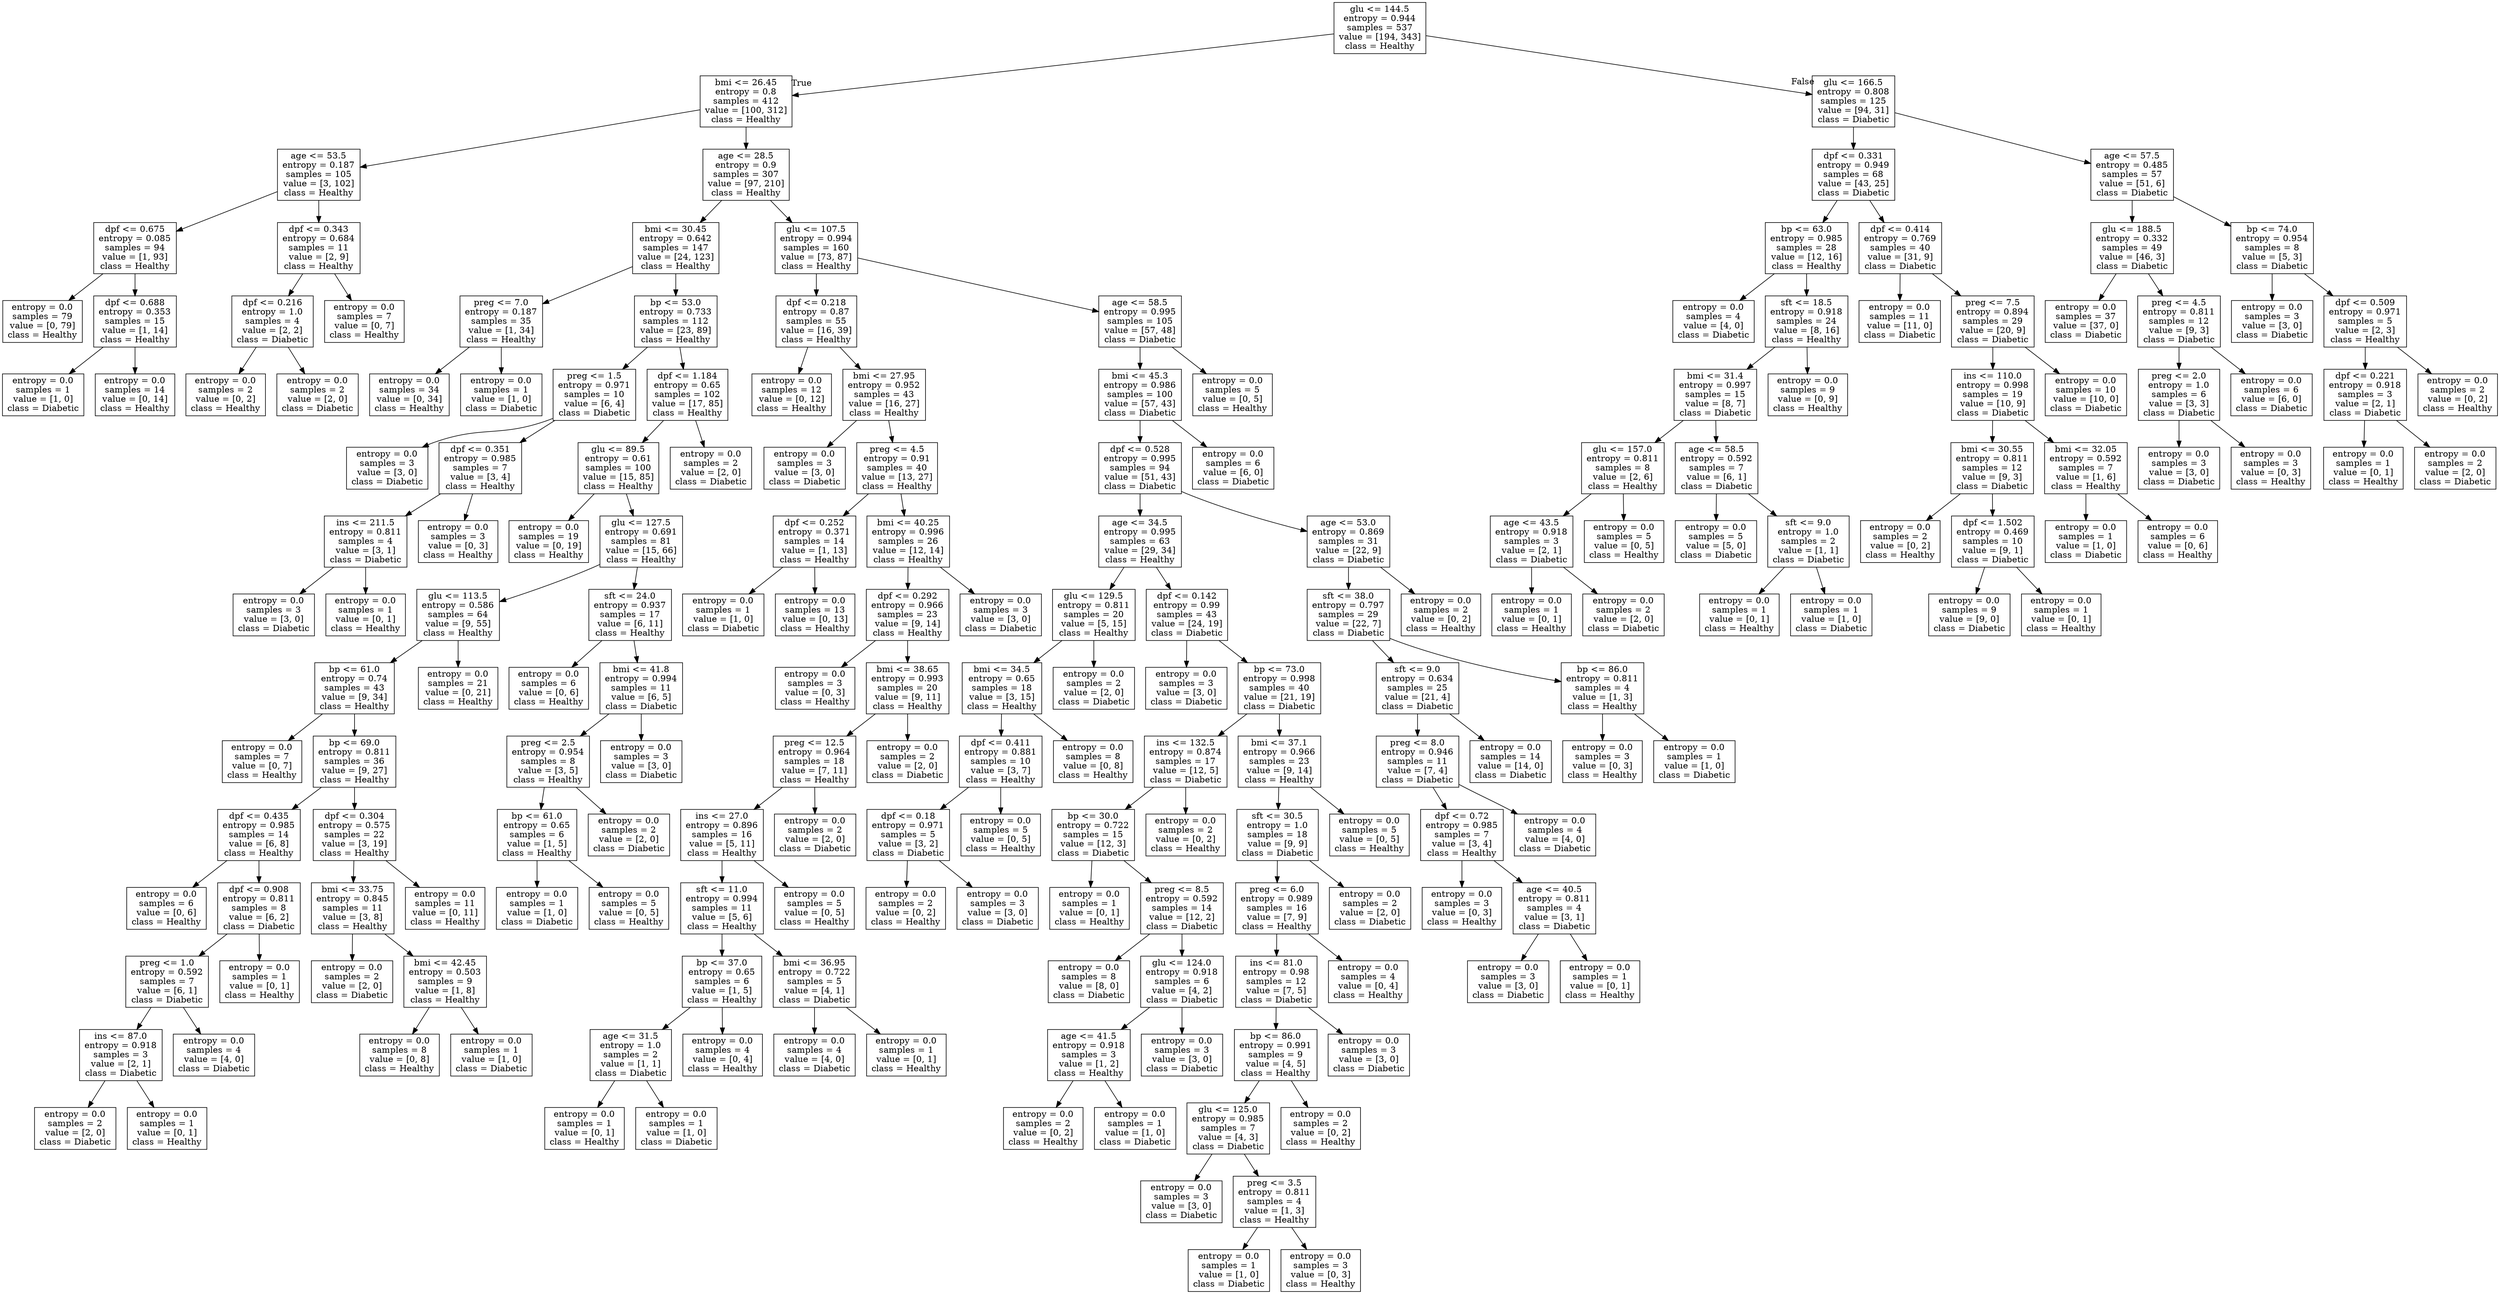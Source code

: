 digraph Tree {
node [shape=box] ;
0 [label="glu <= 144.5\nentropy = 0.944\nsamples = 537\nvalue = [194, 343]\nclass = Healthy"] ;
1 [label="bmi <= 26.45\nentropy = 0.8\nsamples = 412\nvalue = [100, 312]\nclass = Healthy"] ;
0 -> 1 [labeldistance=2.5, labelangle=45, headlabel="True"] ;
2 [label="age <= 53.5\nentropy = 0.187\nsamples = 105\nvalue = [3, 102]\nclass = Healthy"] ;
1 -> 2 ;
3 [label="dpf <= 0.675\nentropy = 0.085\nsamples = 94\nvalue = [1, 93]\nclass = Healthy"] ;
2 -> 3 ;
4 [label="entropy = 0.0\nsamples = 79\nvalue = [0, 79]\nclass = Healthy"] ;
3 -> 4 ;
5 [label="dpf <= 0.688\nentropy = 0.353\nsamples = 15\nvalue = [1, 14]\nclass = Healthy"] ;
3 -> 5 ;
6 [label="entropy = 0.0\nsamples = 1\nvalue = [1, 0]\nclass = Diabetic"] ;
5 -> 6 ;
7 [label="entropy = 0.0\nsamples = 14\nvalue = [0, 14]\nclass = Healthy"] ;
5 -> 7 ;
8 [label="dpf <= 0.343\nentropy = 0.684\nsamples = 11\nvalue = [2, 9]\nclass = Healthy"] ;
2 -> 8 ;
9 [label="dpf <= 0.216\nentropy = 1.0\nsamples = 4\nvalue = [2, 2]\nclass = Diabetic"] ;
8 -> 9 ;
10 [label="entropy = 0.0\nsamples = 2\nvalue = [0, 2]\nclass = Healthy"] ;
9 -> 10 ;
11 [label="entropy = 0.0\nsamples = 2\nvalue = [2, 0]\nclass = Diabetic"] ;
9 -> 11 ;
12 [label="entropy = 0.0\nsamples = 7\nvalue = [0, 7]\nclass = Healthy"] ;
8 -> 12 ;
13 [label="age <= 28.5\nentropy = 0.9\nsamples = 307\nvalue = [97, 210]\nclass = Healthy"] ;
1 -> 13 ;
14 [label="bmi <= 30.45\nentropy = 0.642\nsamples = 147\nvalue = [24, 123]\nclass = Healthy"] ;
13 -> 14 ;
15 [label="preg <= 7.0\nentropy = 0.187\nsamples = 35\nvalue = [1, 34]\nclass = Healthy"] ;
14 -> 15 ;
16 [label="entropy = 0.0\nsamples = 34\nvalue = [0, 34]\nclass = Healthy"] ;
15 -> 16 ;
17 [label="entropy = 0.0\nsamples = 1\nvalue = [1, 0]\nclass = Diabetic"] ;
15 -> 17 ;
18 [label="bp <= 53.0\nentropy = 0.733\nsamples = 112\nvalue = [23, 89]\nclass = Healthy"] ;
14 -> 18 ;
19 [label="preg <= 1.5\nentropy = 0.971\nsamples = 10\nvalue = [6, 4]\nclass = Diabetic"] ;
18 -> 19 ;
20 [label="entropy = 0.0\nsamples = 3\nvalue = [3, 0]\nclass = Diabetic"] ;
19 -> 20 ;
21 [label="dpf <= 0.351\nentropy = 0.985\nsamples = 7\nvalue = [3, 4]\nclass = Healthy"] ;
19 -> 21 ;
22 [label="ins <= 211.5\nentropy = 0.811\nsamples = 4\nvalue = [3, 1]\nclass = Diabetic"] ;
21 -> 22 ;
23 [label="entropy = 0.0\nsamples = 3\nvalue = [3, 0]\nclass = Diabetic"] ;
22 -> 23 ;
24 [label="entropy = 0.0\nsamples = 1\nvalue = [0, 1]\nclass = Healthy"] ;
22 -> 24 ;
25 [label="entropy = 0.0\nsamples = 3\nvalue = [0, 3]\nclass = Healthy"] ;
21 -> 25 ;
26 [label="dpf <= 1.184\nentropy = 0.65\nsamples = 102\nvalue = [17, 85]\nclass = Healthy"] ;
18 -> 26 ;
27 [label="glu <= 89.5\nentropy = 0.61\nsamples = 100\nvalue = [15, 85]\nclass = Healthy"] ;
26 -> 27 ;
28 [label="entropy = 0.0\nsamples = 19\nvalue = [0, 19]\nclass = Healthy"] ;
27 -> 28 ;
29 [label="glu <= 127.5\nentropy = 0.691\nsamples = 81\nvalue = [15, 66]\nclass = Healthy"] ;
27 -> 29 ;
30 [label="glu <= 113.5\nentropy = 0.586\nsamples = 64\nvalue = [9, 55]\nclass = Healthy"] ;
29 -> 30 ;
31 [label="bp <= 61.0\nentropy = 0.74\nsamples = 43\nvalue = [9, 34]\nclass = Healthy"] ;
30 -> 31 ;
32 [label="entropy = 0.0\nsamples = 7\nvalue = [0, 7]\nclass = Healthy"] ;
31 -> 32 ;
33 [label="bp <= 69.0\nentropy = 0.811\nsamples = 36\nvalue = [9, 27]\nclass = Healthy"] ;
31 -> 33 ;
34 [label="dpf <= 0.435\nentropy = 0.985\nsamples = 14\nvalue = [6, 8]\nclass = Healthy"] ;
33 -> 34 ;
35 [label="entropy = 0.0\nsamples = 6\nvalue = [0, 6]\nclass = Healthy"] ;
34 -> 35 ;
36 [label="dpf <= 0.908\nentropy = 0.811\nsamples = 8\nvalue = [6, 2]\nclass = Diabetic"] ;
34 -> 36 ;
37 [label="preg <= 1.0\nentropy = 0.592\nsamples = 7\nvalue = [6, 1]\nclass = Diabetic"] ;
36 -> 37 ;
38 [label="ins <= 87.0\nentropy = 0.918\nsamples = 3\nvalue = [2, 1]\nclass = Diabetic"] ;
37 -> 38 ;
39 [label="entropy = 0.0\nsamples = 2\nvalue = [2, 0]\nclass = Diabetic"] ;
38 -> 39 ;
40 [label="entropy = 0.0\nsamples = 1\nvalue = [0, 1]\nclass = Healthy"] ;
38 -> 40 ;
41 [label="entropy = 0.0\nsamples = 4\nvalue = [4, 0]\nclass = Diabetic"] ;
37 -> 41 ;
42 [label="entropy = 0.0\nsamples = 1\nvalue = [0, 1]\nclass = Healthy"] ;
36 -> 42 ;
43 [label="dpf <= 0.304\nentropy = 0.575\nsamples = 22\nvalue = [3, 19]\nclass = Healthy"] ;
33 -> 43 ;
44 [label="bmi <= 33.75\nentropy = 0.845\nsamples = 11\nvalue = [3, 8]\nclass = Healthy"] ;
43 -> 44 ;
45 [label="entropy = 0.0\nsamples = 2\nvalue = [2, 0]\nclass = Diabetic"] ;
44 -> 45 ;
46 [label="bmi <= 42.45\nentropy = 0.503\nsamples = 9\nvalue = [1, 8]\nclass = Healthy"] ;
44 -> 46 ;
47 [label="entropy = 0.0\nsamples = 8\nvalue = [0, 8]\nclass = Healthy"] ;
46 -> 47 ;
48 [label="entropy = 0.0\nsamples = 1\nvalue = [1, 0]\nclass = Diabetic"] ;
46 -> 48 ;
49 [label="entropy = 0.0\nsamples = 11\nvalue = [0, 11]\nclass = Healthy"] ;
43 -> 49 ;
50 [label="entropy = 0.0\nsamples = 21\nvalue = [0, 21]\nclass = Healthy"] ;
30 -> 50 ;
51 [label="sft <= 24.0\nentropy = 0.937\nsamples = 17\nvalue = [6, 11]\nclass = Healthy"] ;
29 -> 51 ;
52 [label="entropy = 0.0\nsamples = 6\nvalue = [0, 6]\nclass = Healthy"] ;
51 -> 52 ;
53 [label="bmi <= 41.8\nentropy = 0.994\nsamples = 11\nvalue = [6, 5]\nclass = Diabetic"] ;
51 -> 53 ;
54 [label="preg <= 2.5\nentropy = 0.954\nsamples = 8\nvalue = [3, 5]\nclass = Healthy"] ;
53 -> 54 ;
55 [label="bp <= 61.0\nentropy = 0.65\nsamples = 6\nvalue = [1, 5]\nclass = Healthy"] ;
54 -> 55 ;
56 [label="entropy = 0.0\nsamples = 1\nvalue = [1, 0]\nclass = Diabetic"] ;
55 -> 56 ;
57 [label="entropy = 0.0\nsamples = 5\nvalue = [0, 5]\nclass = Healthy"] ;
55 -> 57 ;
58 [label="entropy = 0.0\nsamples = 2\nvalue = [2, 0]\nclass = Diabetic"] ;
54 -> 58 ;
59 [label="entropy = 0.0\nsamples = 3\nvalue = [3, 0]\nclass = Diabetic"] ;
53 -> 59 ;
60 [label="entropy = 0.0\nsamples = 2\nvalue = [2, 0]\nclass = Diabetic"] ;
26 -> 60 ;
61 [label="glu <= 107.5\nentropy = 0.994\nsamples = 160\nvalue = [73, 87]\nclass = Healthy"] ;
13 -> 61 ;
62 [label="dpf <= 0.218\nentropy = 0.87\nsamples = 55\nvalue = [16, 39]\nclass = Healthy"] ;
61 -> 62 ;
63 [label="entropy = 0.0\nsamples = 12\nvalue = [0, 12]\nclass = Healthy"] ;
62 -> 63 ;
64 [label="bmi <= 27.95\nentropy = 0.952\nsamples = 43\nvalue = [16, 27]\nclass = Healthy"] ;
62 -> 64 ;
65 [label="entropy = 0.0\nsamples = 3\nvalue = [3, 0]\nclass = Diabetic"] ;
64 -> 65 ;
66 [label="preg <= 4.5\nentropy = 0.91\nsamples = 40\nvalue = [13, 27]\nclass = Healthy"] ;
64 -> 66 ;
67 [label="dpf <= 0.252\nentropy = 0.371\nsamples = 14\nvalue = [1, 13]\nclass = Healthy"] ;
66 -> 67 ;
68 [label="entropy = 0.0\nsamples = 1\nvalue = [1, 0]\nclass = Diabetic"] ;
67 -> 68 ;
69 [label="entropy = 0.0\nsamples = 13\nvalue = [0, 13]\nclass = Healthy"] ;
67 -> 69 ;
70 [label="bmi <= 40.25\nentropy = 0.996\nsamples = 26\nvalue = [12, 14]\nclass = Healthy"] ;
66 -> 70 ;
71 [label="dpf <= 0.292\nentropy = 0.966\nsamples = 23\nvalue = [9, 14]\nclass = Healthy"] ;
70 -> 71 ;
72 [label="entropy = 0.0\nsamples = 3\nvalue = [0, 3]\nclass = Healthy"] ;
71 -> 72 ;
73 [label="bmi <= 38.65\nentropy = 0.993\nsamples = 20\nvalue = [9, 11]\nclass = Healthy"] ;
71 -> 73 ;
74 [label="preg <= 12.5\nentropy = 0.964\nsamples = 18\nvalue = [7, 11]\nclass = Healthy"] ;
73 -> 74 ;
75 [label="ins <= 27.0\nentropy = 0.896\nsamples = 16\nvalue = [5, 11]\nclass = Healthy"] ;
74 -> 75 ;
76 [label="sft <= 11.0\nentropy = 0.994\nsamples = 11\nvalue = [5, 6]\nclass = Healthy"] ;
75 -> 76 ;
77 [label="bp <= 37.0\nentropy = 0.65\nsamples = 6\nvalue = [1, 5]\nclass = Healthy"] ;
76 -> 77 ;
78 [label="age <= 31.5\nentropy = 1.0\nsamples = 2\nvalue = [1, 1]\nclass = Diabetic"] ;
77 -> 78 ;
79 [label="entropy = 0.0\nsamples = 1\nvalue = [0, 1]\nclass = Healthy"] ;
78 -> 79 ;
80 [label="entropy = 0.0\nsamples = 1\nvalue = [1, 0]\nclass = Diabetic"] ;
78 -> 80 ;
81 [label="entropy = 0.0\nsamples = 4\nvalue = [0, 4]\nclass = Healthy"] ;
77 -> 81 ;
82 [label="bmi <= 36.95\nentropy = 0.722\nsamples = 5\nvalue = [4, 1]\nclass = Diabetic"] ;
76 -> 82 ;
83 [label="entropy = 0.0\nsamples = 4\nvalue = [4, 0]\nclass = Diabetic"] ;
82 -> 83 ;
84 [label="entropy = 0.0\nsamples = 1\nvalue = [0, 1]\nclass = Healthy"] ;
82 -> 84 ;
85 [label="entropy = 0.0\nsamples = 5\nvalue = [0, 5]\nclass = Healthy"] ;
75 -> 85 ;
86 [label="entropy = 0.0\nsamples = 2\nvalue = [2, 0]\nclass = Diabetic"] ;
74 -> 86 ;
87 [label="entropy = 0.0\nsamples = 2\nvalue = [2, 0]\nclass = Diabetic"] ;
73 -> 87 ;
88 [label="entropy = 0.0\nsamples = 3\nvalue = [3, 0]\nclass = Diabetic"] ;
70 -> 88 ;
89 [label="age <= 58.5\nentropy = 0.995\nsamples = 105\nvalue = [57, 48]\nclass = Diabetic"] ;
61 -> 89 ;
90 [label="bmi <= 45.3\nentropy = 0.986\nsamples = 100\nvalue = [57, 43]\nclass = Diabetic"] ;
89 -> 90 ;
91 [label="dpf <= 0.528\nentropy = 0.995\nsamples = 94\nvalue = [51, 43]\nclass = Diabetic"] ;
90 -> 91 ;
92 [label="age <= 34.5\nentropy = 0.995\nsamples = 63\nvalue = [29, 34]\nclass = Healthy"] ;
91 -> 92 ;
93 [label="glu <= 129.5\nentropy = 0.811\nsamples = 20\nvalue = [5, 15]\nclass = Healthy"] ;
92 -> 93 ;
94 [label="bmi <= 34.5\nentropy = 0.65\nsamples = 18\nvalue = [3, 15]\nclass = Healthy"] ;
93 -> 94 ;
95 [label="dpf <= 0.411\nentropy = 0.881\nsamples = 10\nvalue = [3, 7]\nclass = Healthy"] ;
94 -> 95 ;
96 [label="dpf <= 0.18\nentropy = 0.971\nsamples = 5\nvalue = [3, 2]\nclass = Diabetic"] ;
95 -> 96 ;
97 [label="entropy = 0.0\nsamples = 2\nvalue = [0, 2]\nclass = Healthy"] ;
96 -> 97 ;
98 [label="entropy = 0.0\nsamples = 3\nvalue = [3, 0]\nclass = Diabetic"] ;
96 -> 98 ;
99 [label="entropy = 0.0\nsamples = 5\nvalue = [0, 5]\nclass = Healthy"] ;
95 -> 99 ;
100 [label="entropy = 0.0\nsamples = 8\nvalue = [0, 8]\nclass = Healthy"] ;
94 -> 100 ;
101 [label="entropy = 0.0\nsamples = 2\nvalue = [2, 0]\nclass = Diabetic"] ;
93 -> 101 ;
102 [label="dpf <= 0.142\nentropy = 0.99\nsamples = 43\nvalue = [24, 19]\nclass = Diabetic"] ;
92 -> 102 ;
103 [label="entropy = 0.0\nsamples = 3\nvalue = [3, 0]\nclass = Diabetic"] ;
102 -> 103 ;
104 [label="bp <= 73.0\nentropy = 0.998\nsamples = 40\nvalue = [21, 19]\nclass = Diabetic"] ;
102 -> 104 ;
105 [label="ins <= 132.5\nentropy = 0.874\nsamples = 17\nvalue = [12, 5]\nclass = Diabetic"] ;
104 -> 105 ;
106 [label="bp <= 30.0\nentropy = 0.722\nsamples = 15\nvalue = [12, 3]\nclass = Diabetic"] ;
105 -> 106 ;
107 [label="entropy = 0.0\nsamples = 1\nvalue = [0, 1]\nclass = Healthy"] ;
106 -> 107 ;
108 [label="preg <= 8.5\nentropy = 0.592\nsamples = 14\nvalue = [12, 2]\nclass = Diabetic"] ;
106 -> 108 ;
109 [label="entropy = 0.0\nsamples = 8\nvalue = [8, 0]\nclass = Diabetic"] ;
108 -> 109 ;
110 [label="glu <= 124.0\nentropy = 0.918\nsamples = 6\nvalue = [4, 2]\nclass = Diabetic"] ;
108 -> 110 ;
111 [label="age <= 41.5\nentropy = 0.918\nsamples = 3\nvalue = [1, 2]\nclass = Healthy"] ;
110 -> 111 ;
112 [label="entropy = 0.0\nsamples = 2\nvalue = [0, 2]\nclass = Healthy"] ;
111 -> 112 ;
113 [label="entropy = 0.0\nsamples = 1\nvalue = [1, 0]\nclass = Diabetic"] ;
111 -> 113 ;
114 [label="entropy = 0.0\nsamples = 3\nvalue = [3, 0]\nclass = Diabetic"] ;
110 -> 114 ;
115 [label="entropy = 0.0\nsamples = 2\nvalue = [0, 2]\nclass = Healthy"] ;
105 -> 115 ;
116 [label="bmi <= 37.1\nentropy = 0.966\nsamples = 23\nvalue = [9, 14]\nclass = Healthy"] ;
104 -> 116 ;
117 [label="sft <= 30.5\nentropy = 1.0\nsamples = 18\nvalue = [9, 9]\nclass = Diabetic"] ;
116 -> 117 ;
118 [label="preg <= 6.0\nentropy = 0.989\nsamples = 16\nvalue = [7, 9]\nclass = Healthy"] ;
117 -> 118 ;
119 [label="ins <= 81.0\nentropy = 0.98\nsamples = 12\nvalue = [7, 5]\nclass = Diabetic"] ;
118 -> 119 ;
120 [label="bp <= 86.0\nentropy = 0.991\nsamples = 9\nvalue = [4, 5]\nclass = Healthy"] ;
119 -> 120 ;
121 [label="glu <= 125.0\nentropy = 0.985\nsamples = 7\nvalue = [4, 3]\nclass = Diabetic"] ;
120 -> 121 ;
122 [label="entropy = 0.0\nsamples = 3\nvalue = [3, 0]\nclass = Diabetic"] ;
121 -> 122 ;
123 [label="preg <= 3.5\nentropy = 0.811\nsamples = 4\nvalue = [1, 3]\nclass = Healthy"] ;
121 -> 123 ;
124 [label="entropy = 0.0\nsamples = 1\nvalue = [1, 0]\nclass = Diabetic"] ;
123 -> 124 ;
125 [label="entropy = 0.0\nsamples = 3\nvalue = [0, 3]\nclass = Healthy"] ;
123 -> 125 ;
126 [label="entropy = 0.0\nsamples = 2\nvalue = [0, 2]\nclass = Healthy"] ;
120 -> 126 ;
127 [label="entropy = 0.0\nsamples = 3\nvalue = [3, 0]\nclass = Diabetic"] ;
119 -> 127 ;
128 [label="entropy = 0.0\nsamples = 4\nvalue = [0, 4]\nclass = Healthy"] ;
118 -> 128 ;
129 [label="entropy = 0.0\nsamples = 2\nvalue = [2, 0]\nclass = Diabetic"] ;
117 -> 129 ;
130 [label="entropy = 0.0\nsamples = 5\nvalue = [0, 5]\nclass = Healthy"] ;
116 -> 130 ;
131 [label="age <= 53.0\nentropy = 0.869\nsamples = 31\nvalue = [22, 9]\nclass = Diabetic"] ;
91 -> 131 ;
132 [label="sft <= 38.0\nentropy = 0.797\nsamples = 29\nvalue = [22, 7]\nclass = Diabetic"] ;
131 -> 132 ;
133 [label="sft <= 9.0\nentropy = 0.634\nsamples = 25\nvalue = [21, 4]\nclass = Diabetic"] ;
132 -> 133 ;
134 [label="preg <= 8.0\nentropy = 0.946\nsamples = 11\nvalue = [7, 4]\nclass = Diabetic"] ;
133 -> 134 ;
135 [label="dpf <= 0.72\nentropy = 0.985\nsamples = 7\nvalue = [3, 4]\nclass = Healthy"] ;
134 -> 135 ;
136 [label="entropy = 0.0\nsamples = 3\nvalue = [0, 3]\nclass = Healthy"] ;
135 -> 136 ;
137 [label="age <= 40.5\nentropy = 0.811\nsamples = 4\nvalue = [3, 1]\nclass = Diabetic"] ;
135 -> 137 ;
138 [label="entropy = 0.0\nsamples = 3\nvalue = [3, 0]\nclass = Diabetic"] ;
137 -> 138 ;
139 [label="entropy = 0.0\nsamples = 1\nvalue = [0, 1]\nclass = Healthy"] ;
137 -> 139 ;
140 [label="entropy = 0.0\nsamples = 4\nvalue = [4, 0]\nclass = Diabetic"] ;
134 -> 140 ;
141 [label="entropy = 0.0\nsamples = 14\nvalue = [14, 0]\nclass = Diabetic"] ;
133 -> 141 ;
142 [label="bp <= 86.0\nentropy = 0.811\nsamples = 4\nvalue = [1, 3]\nclass = Healthy"] ;
132 -> 142 ;
143 [label="entropy = 0.0\nsamples = 3\nvalue = [0, 3]\nclass = Healthy"] ;
142 -> 143 ;
144 [label="entropy = 0.0\nsamples = 1\nvalue = [1, 0]\nclass = Diabetic"] ;
142 -> 144 ;
145 [label="entropy = 0.0\nsamples = 2\nvalue = [0, 2]\nclass = Healthy"] ;
131 -> 145 ;
146 [label="entropy = 0.0\nsamples = 6\nvalue = [6, 0]\nclass = Diabetic"] ;
90 -> 146 ;
147 [label="entropy = 0.0\nsamples = 5\nvalue = [0, 5]\nclass = Healthy"] ;
89 -> 147 ;
148 [label="glu <= 166.5\nentropy = 0.808\nsamples = 125\nvalue = [94, 31]\nclass = Diabetic"] ;
0 -> 148 [labeldistance=2.5, labelangle=-45, headlabel="False"] ;
149 [label="dpf <= 0.331\nentropy = 0.949\nsamples = 68\nvalue = [43, 25]\nclass = Diabetic"] ;
148 -> 149 ;
150 [label="bp <= 63.0\nentropy = 0.985\nsamples = 28\nvalue = [12, 16]\nclass = Healthy"] ;
149 -> 150 ;
151 [label="entropy = 0.0\nsamples = 4\nvalue = [4, 0]\nclass = Diabetic"] ;
150 -> 151 ;
152 [label="sft <= 18.5\nentropy = 0.918\nsamples = 24\nvalue = [8, 16]\nclass = Healthy"] ;
150 -> 152 ;
153 [label="bmi <= 31.4\nentropy = 0.997\nsamples = 15\nvalue = [8, 7]\nclass = Diabetic"] ;
152 -> 153 ;
154 [label="glu <= 157.0\nentropy = 0.811\nsamples = 8\nvalue = [2, 6]\nclass = Healthy"] ;
153 -> 154 ;
155 [label="age <= 43.5\nentropy = 0.918\nsamples = 3\nvalue = [2, 1]\nclass = Diabetic"] ;
154 -> 155 ;
156 [label="entropy = 0.0\nsamples = 1\nvalue = [0, 1]\nclass = Healthy"] ;
155 -> 156 ;
157 [label="entropy = 0.0\nsamples = 2\nvalue = [2, 0]\nclass = Diabetic"] ;
155 -> 157 ;
158 [label="entropy = 0.0\nsamples = 5\nvalue = [0, 5]\nclass = Healthy"] ;
154 -> 158 ;
159 [label="age <= 58.5\nentropy = 0.592\nsamples = 7\nvalue = [6, 1]\nclass = Diabetic"] ;
153 -> 159 ;
160 [label="entropy = 0.0\nsamples = 5\nvalue = [5, 0]\nclass = Diabetic"] ;
159 -> 160 ;
161 [label="sft <= 9.0\nentropy = 1.0\nsamples = 2\nvalue = [1, 1]\nclass = Diabetic"] ;
159 -> 161 ;
162 [label="entropy = 0.0\nsamples = 1\nvalue = [0, 1]\nclass = Healthy"] ;
161 -> 162 ;
163 [label="entropy = 0.0\nsamples = 1\nvalue = [1, 0]\nclass = Diabetic"] ;
161 -> 163 ;
164 [label="entropy = 0.0\nsamples = 9\nvalue = [0, 9]\nclass = Healthy"] ;
152 -> 164 ;
165 [label="dpf <= 0.414\nentropy = 0.769\nsamples = 40\nvalue = [31, 9]\nclass = Diabetic"] ;
149 -> 165 ;
166 [label="entropy = 0.0\nsamples = 11\nvalue = [11, 0]\nclass = Diabetic"] ;
165 -> 166 ;
167 [label="preg <= 7.5\nentropy = 0.894\nsamples = 29\nvalue = [20, 9]\nclass = Diabetic"] ;
165 -> 167 ;
168 [label="ins <= 110.0\nentropy = 0.998\nsamples = 19\nvalue = [10, 9]\nclass = Diabetic"] ;
167 -> 168 ;
169 [label="bmi <= 30.55\nentropy = 0.811\nsamples = 12\nvalue = [9, 3]\nclass = Diabetic"] ;
168 -> 169 ;
170 [label="entropy = 0.0\nsamples = 2\nvalue = [0, 2]\nclass = Healthy"] ;
169 -> 170 ;
171 [label="dpf <= 1.502\nentropy = 0.469\nsamples = 10\nvalue = [9, 1]\nclass = Diabetic"] ;
169 -> 171 ;
172 [label="entropy = 0.0\nsamples = 9\nvalue = [9, 0]\nclass = Diabetic"] ;
171 -> 172 ;
173 [label="entropy = 0.0\nsamples = 1\nvalue = [0, 1]\nclass = Healthy"] ;
171 -> 173 ;
174 [label="bmi <= 32.05\nentropy = 0.592\nsamples = 7\nvalue = [1, 6]\nclass = Healthy"] ;
168 -> 174 ;
175 [label="entropy = 0.0\nsamples = 1\nvalue = [1, 0]\nclass = Diabetic"] ;
174 -> 175 ;
176 [label="entropy = 0.0\nsamples = 6\nvalue = [0, 6]\nclass = Healthy"] ;
174 -> 176 ;
177 [label="entropy = 0.0\nsamples = 10\nvalue = [10, 0]\nclass = Diabetic"] ;
167 -> 177 ;
178 [label="age <= 57.5\nentropy = 0.485\nsamples = 57\nvalue = [51, 6]\nclass = Diabetic"] ;
148 -> 178 ;
179 [label="glu <= 188.5\nentropy = 0.332\nsamples = 49\nvalue = [46, 3]\nclass = Diabetic"] ;
178 -> 179 ;
180 [label="entropy = 0.0\nsamples = 37\nvalue = [37, 0]\nclass = Diabetic"] ;
179 -> 180 ;
181 [label="preg <= 4.5\nentropy = 0.811\nsamples = 12\nvalue = [9, 3]\nclass = Diabetic"] ;
179 -> 181 ;
182 [label="preg <= 2.0\nentropy = 1.0\nsamples = 6\nvalue = [3, 3]\nclass = Diabetic"] ;
181 -> 182 ;
183 [label="entropy = 0.0\nsamples = 3\nvalue = [3, 0]\nclass = Diabetic"] ;
182 -> 183 ;
184 [label="entropy = 0.0\nsamples = 3\nvalue = [0, 3]\nclass = Healthy"] ;
182 -> 184 ;
185 [label="entropy = 0.0\nsamples = 6\nvalue = [6, 0]\nclass = Diabetic"] ;
181 -> 185 ;
186 [label="bp <= 74.0\nentropy = 0.954\nsamples = 8\nvalue = [5, 3]\nclass = Diabetic"] ;
178 -> 186 ;
187 [label="entropy = 0.0\nsamples = 3\nvalue = [3, 0]\nclass = Diabetic"] ;
186 -> 187 ;
188 [label="dpf <= 0.509\nentropy = 0.971\nsamples = 5\nvalue = [2, 3]\nclass = Healthy"] ;
186 -> 188 ;
189 [label="dpf <= 0.221\nentropy = 0.918\nsamples = 3\nvalue = [2, 1]\nclass = Diabetic"] ;
188 -> 189 ;
190 [label="entropy = 0.0\nsamples = 1\nvalue = [0, 1]\nclass = Healthy"] ;
189 -> 190 ;
191 [label="entropy = 0.0\nsamples = 2\nvalue = [2, 0]\nclass = Diabetic"] ;
189 -> 191 ;
192 [label="entropy = 0.0\nsamples = 2\nvalue = [0, 2]\nclass = Healthy"] ;
188 -> 192 ;
}